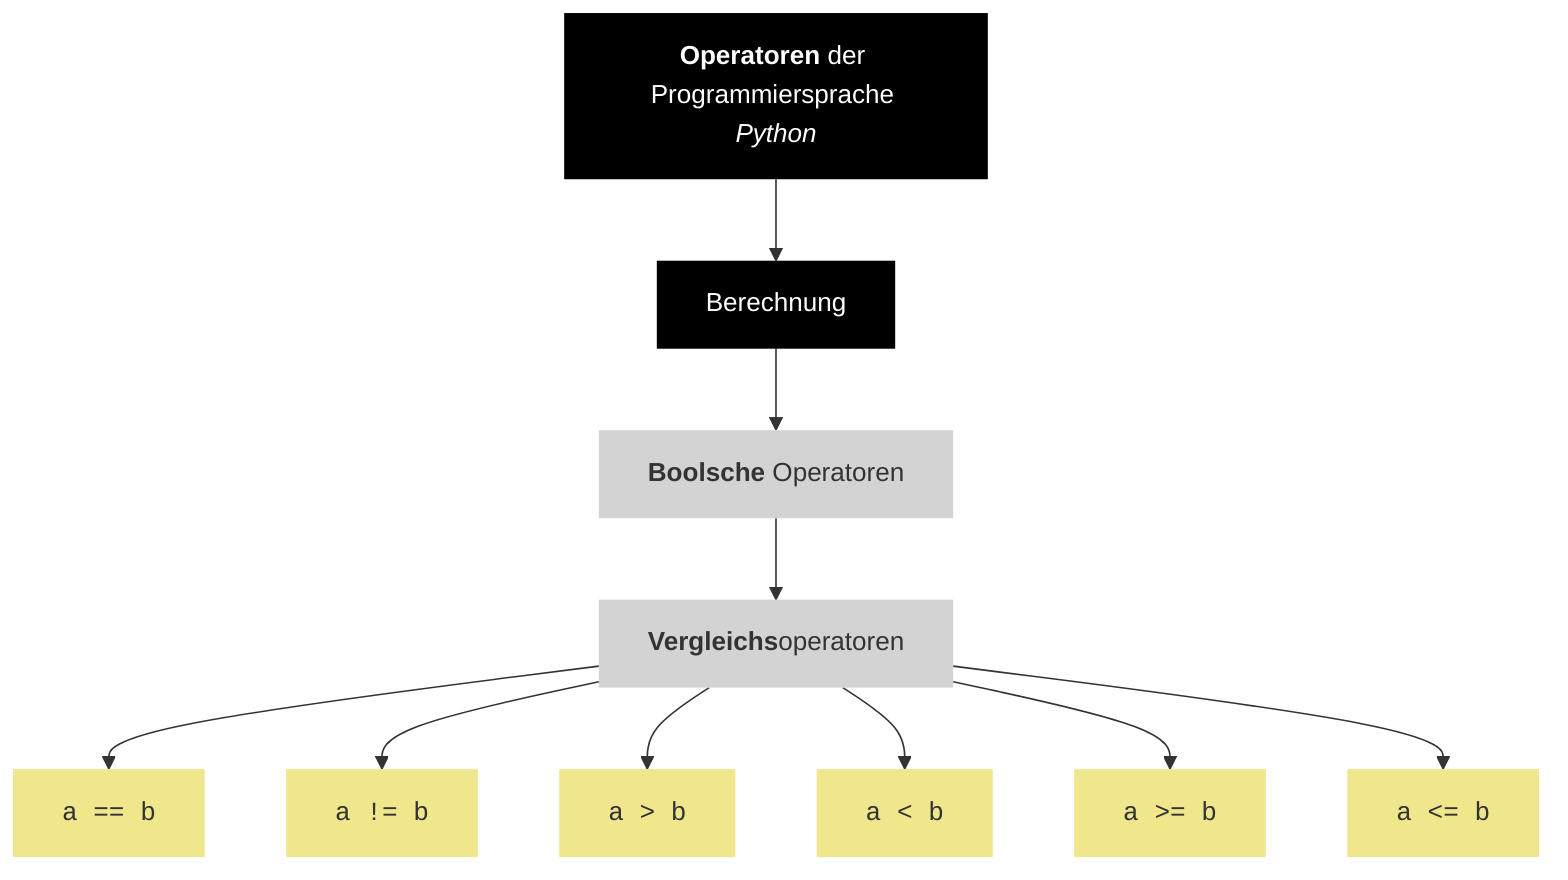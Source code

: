 flowchart TB

    Operatoren["<b>Operatoren</b> der Programmiersprache <i>Python</i>"]

    Operatoren --> Berechnung

    Berechnung --> Boolsch["<b>Boolsche</b> Operatoren"]

    Boolsch --> Vergleich["<b>Vergleichs</b>operatoren"]

    Vergleich --> Equal["<code>a == b</code>"]
    Vergleich --> NotEqual["<code>a != b</code>"]
    Vergleich --> GreaterThan["<code>a > b</code>"]
    Vergleich --> SmallerThan["<code>a < b</code>"]
    Vergleich --> GreaterThanOrEqualTo["<code>a >= b</code>"]
    Vergleich --> SmallerThanOrEqualTo["<code>a <= b</code>"]

    style Operatoren fill:black,color:white,stroke-width:0px
    style Berechnung fill:black,color:white,stroke-width:0px

    style Boolsch fill:lightgray,stroke-width:0px
    style Vergleich fill:lightgray,stroke-width:0px

    style Equal fill:khaki,stroke-width:0px
    style NotEqual fill:khaki,stroke-width:0px
    style GreaterThan fill:khaki,stroke-width:0px
    style SmallerThan fill:khaki,stroke-width:0px
    style GreaterThanOrEqualTo fill:khaki,stroke-width:0px
    style SmallerThanOrEqualTo fill:khaki,stroke-width:0px